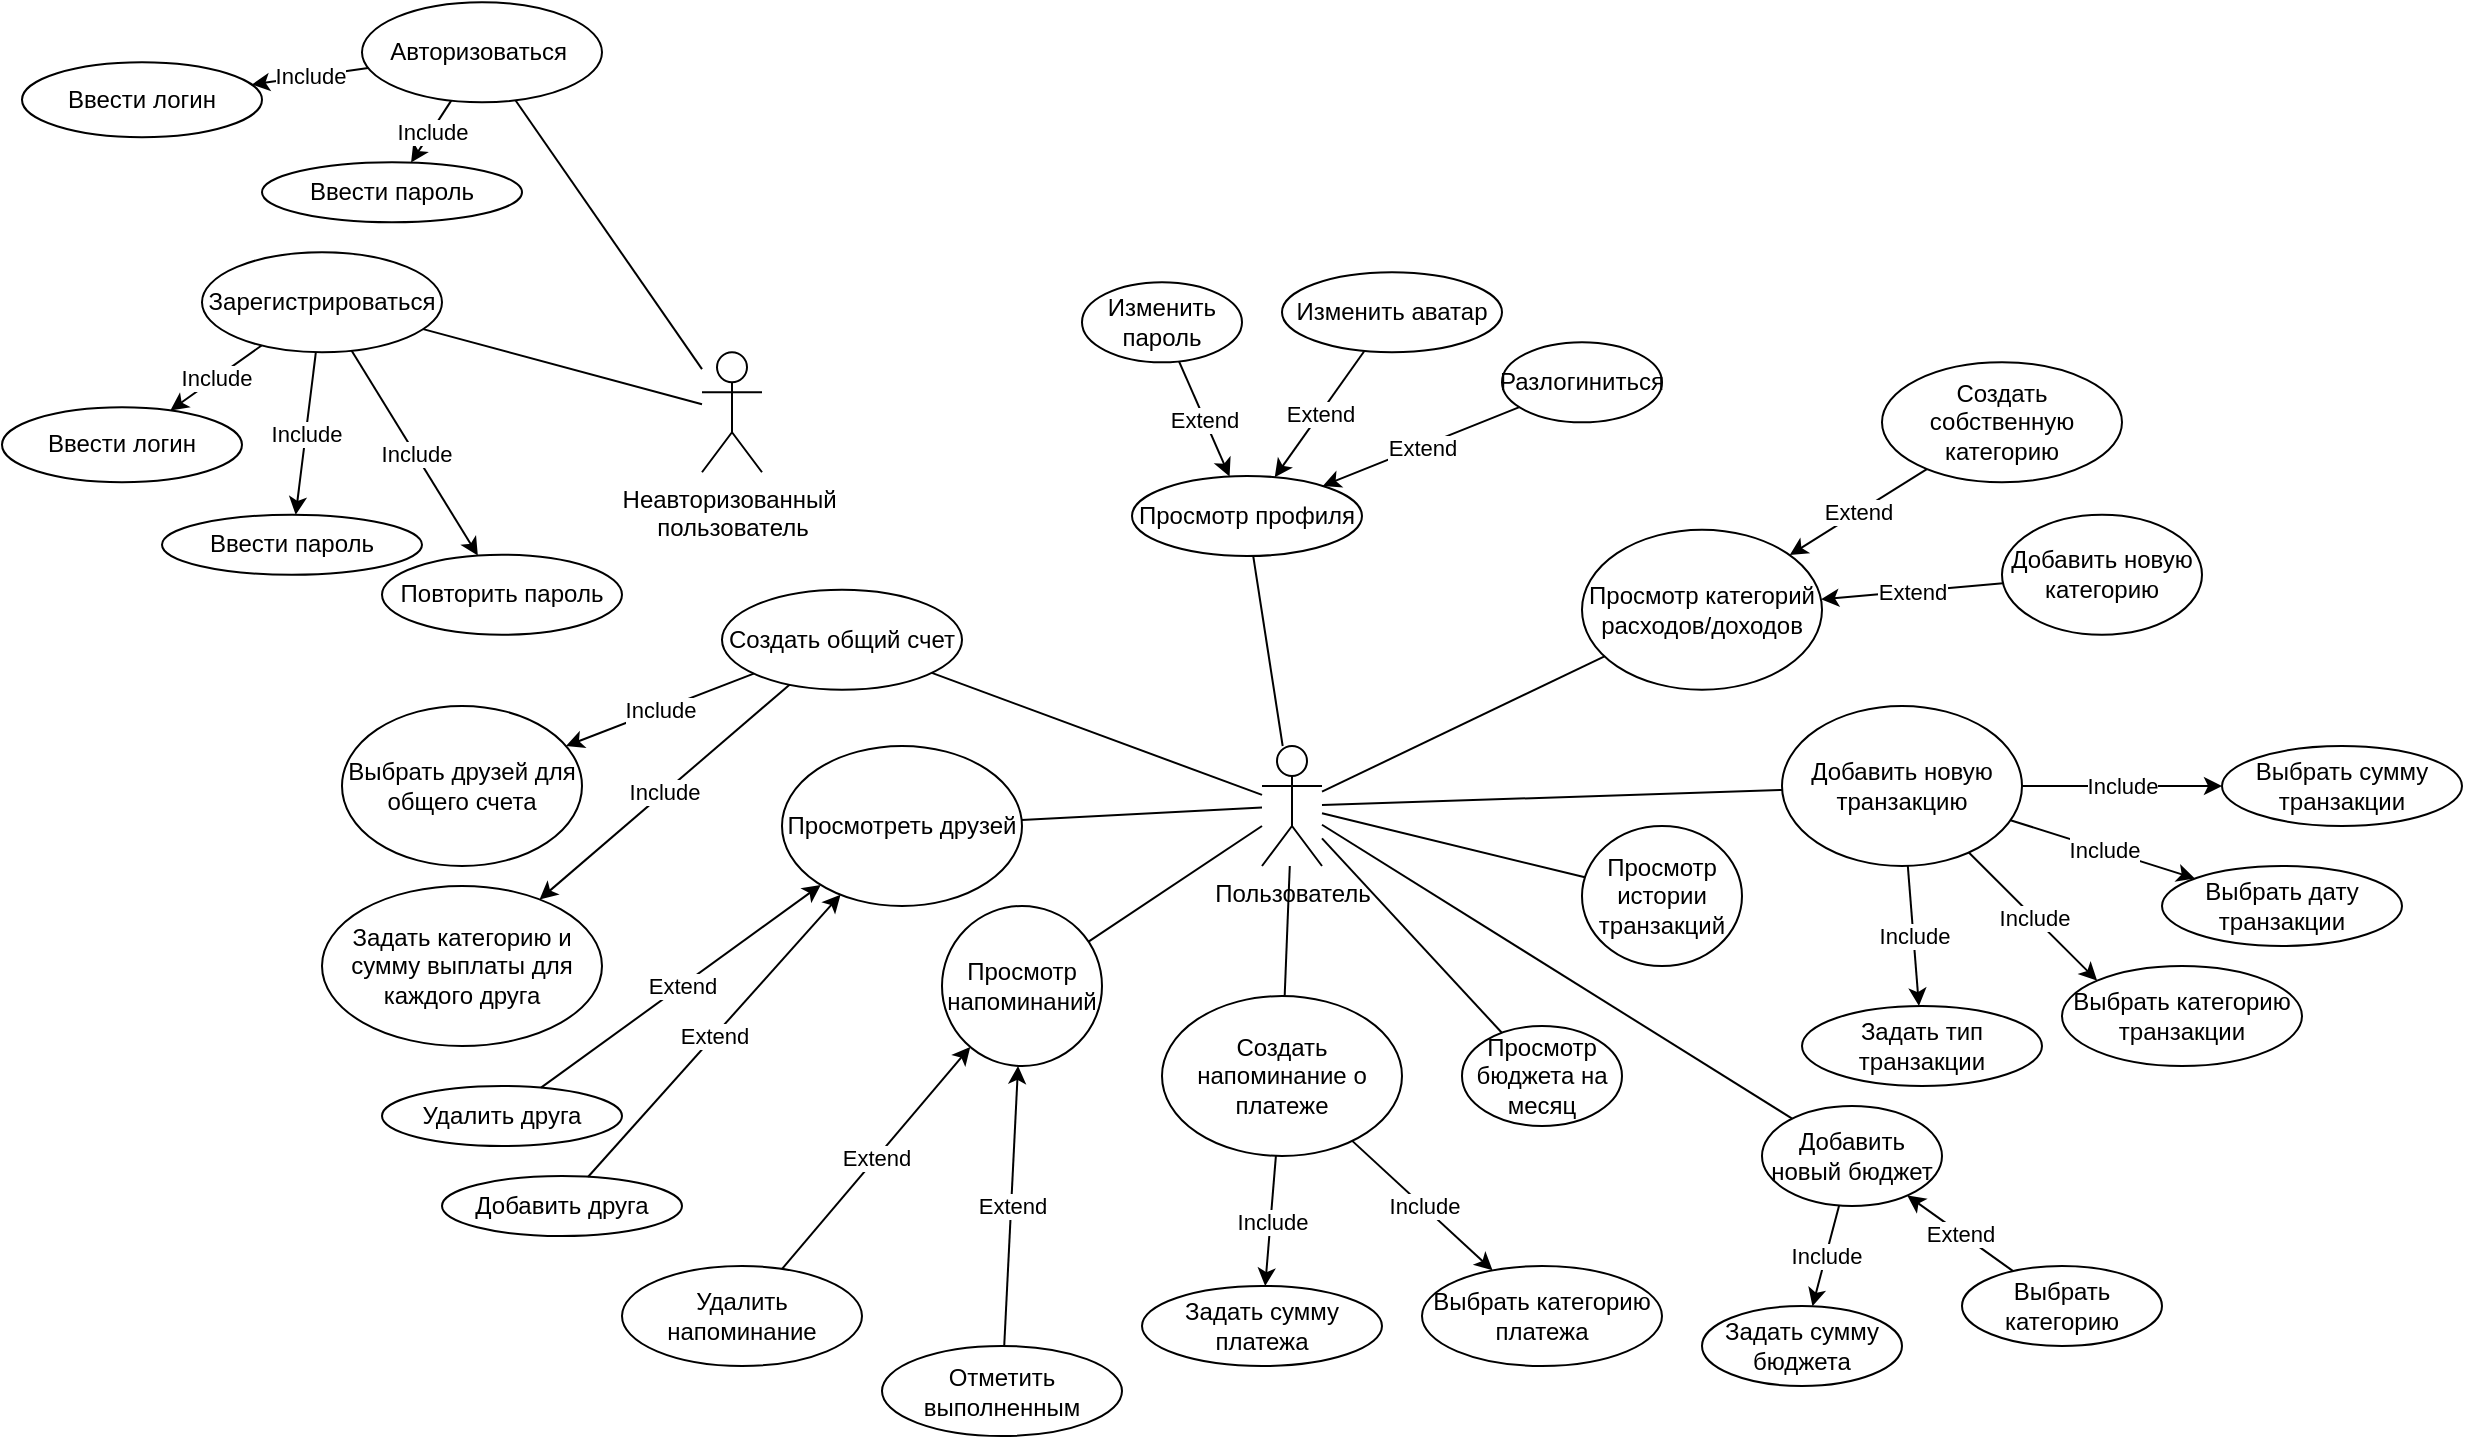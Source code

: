 <mxfile version="24.7.17">
  <diagram name="Страница — 1" id="YBUJHk0fbqiK-DkB0W66">
    <mxGraphModel dx="1674" dy="772" grid="1" gridSize="10" guides="1" tooltips="1" connect="1" arrows="1" fold="1" page="1" pageScale="1" pageWidth="1600" pageHeight="900" math="0" shadow="0">
      <root>
        <mxCell id="0" />
        <mxCell id="1" parent="0" />
        <mxCell id="w7X939hiOruLbrWAdr5I-1" value="Пользователь" style="shape=umlActor;verticalLabelPosition=bottom;verticalAlign=top;html=1;outlineConnect=0;" vertex="1" parent="1">
          <mxGeometry x="820" y="440" width="30" height="60" as="geometry" />
        </mxCell>
        <mxCell id="w7X939hiOruLbrWAdr5I-5" value="" style="endArrow=none;html=1;rounded=0;" edge="1" parent="1" source="w7X939hiOruLbrWAdr5I-1" target="w7X939hiOruLbrWAdr5I-4">
          <mxGeometry width="50" height="50" relative="1" as="geometry">
            <mxPoint x="835" y="440" as="sourcePoint" />
            <mxPoint x="835" y="290" as="targetPoint" />
          </mxGeometry>
        </mxCell>
        <mxCell id="w7X939hiOruLbrWAdr5I-4" value="Просмотр профиля" style="ellipse;whiteSpace=wrap;html=1;" vertex="1" parent="1">
          <mxGeometry x="755" y="305" width="115" height="40" as="geometry" />
        </mxCell>
        <mxCell id="w7X939hiOruLbrWAdr5I-12" value="Изменить аватар" style="ellipse;whiteSpace=wrap;html=1;" vertex="1" parent="1">
          <mxGeometry x="830" y="203.13" width="110" height="40" as="geometry" />
        </mxCell>
        <mxCell id="w7X939hiOruLbrWAdr5I-19" value="Просмотр категорий расходов/доходов" style="ellipse;whiteSpace=wrap;html=1;" vertex="1" parent="1">
          <mxGeometry x="980" y="331.88" width="120" height="80" as="geometry" />
        </mxCell>
        <mxCell id="w7X939hiOruLbrWAdr5I-20" value="" style="endArrow=none;html=1;rounded=0;" edge="1" parent="1" source="w7X939hiOruLbrWAdr5I-1" target="w7X939hiOruLbrWAdr5I-19">
          <mxGeometry width="50" height="50" relative="1" as="geometry">
            <mxPoint x="870" y="580" as="sourcePoint" />
            <mxPoint x="920" y="530" as="targetPoint" />
          </mxGeometry>
        </mxCell>
        <mxCell id="w7X939hiOruLbrWAdr5I-21" value="Создать собственную категорию" style="ellipse;whiteSpace=wrap;html=1;" vertex="1" parent="1">
          <mxGeometry x="1130" y="248.13" width="120" height="60" as="geometry" />
        </mxCell>
        <mxCell id="w7X939hiOruLbrWAdr5I-22" value="" style="endArrow=classic;html=1;rounded=0;" edge="1" parent="1" source="w7X939hiOruLbrWAdr5I-21" target="w7X939hiOruLbrWAdr5I-19">
          <mxGeometry relative="1" as="geometry">
            <mxPoint x="1090" y="520" as="sourcePoint" />
            <mxPoint x="1190" y="520" as="targetPoint" />
          </mxGeometry>
        </mxCell>
        <mxCell id="w7X939hiOruLbrWAdr5I-23" value="Extend" style="edgeLabel;resizable=0;html=1;;align=center;verticalAlign=middle;" connectable="0" vertex="1" parent="w7X939hiOruLbrWAdr5I-22">
          <mxGeometry relative="1" as="geometry" />
        </mxCell>
        <mxCell id="w7X939hiOruLbrWAdr5I-24" value="Добавить новую транзакцию" style="ellipse;whiteSpace=wrap;html=1;" vertex="1" parent="1">
          <mxGeometry x="1080" y="420" width="120" height="80" as="geometry" />
        </mxCell>
        <mxCell id="w7X939hiOruLbrWAdr5I-25" value="" style="endArrow=none;html=1;rounded=0;" edge="1" parent="1" source="w7X939hiOruLbrWAdr5I-24" target="w7X939hiOruLbrWAdr5I-1">
          <mxGeometry width="50" height="50" relative="1" as="geometry">
            <mxPoint x="870" y="610" as="sourcePoint" />
            <mxPoint x="920" y="560" as="targetPoint" />
          </mxGeometry>
        </mxCell>
        <mxCell id="w7X939hiOruLbrWAdr5I-26" value="Задать тип транзакции" style="ellipse;whiteSpace=wrap;html=1;" vertex="1" parent="1">
          <mxGeometry x="1090" y="570" width="120" height="40" as="geometry" />
        </mxCell>
        <mxCell id="w7X939hiOruLbrWAdr5I-27" value="Выбрать категорию транзакции" style="ellipse;whiteSpace=wrap;html=1;" vertex="1" parent="1">
          <mxGeometry x="1220" y="550" width="120" height="50" as="geometry" />
        </mxCell>
        <mxCell id="w7X939hiOruLbrWAdr5I-28" value="Выбрать дату транзакции" style="ellipse;whiteSpace=wrap;html=1;" vertex="1" parent="1">
          <mxGeometry x="1270" y="500" width="120" height="40" as="geometry" />
        </mxCell>
        <mxCell id="w7X939hiOruLbrWAdr5I-29" value="Выбрать сумму транзакции" style="ellipse;whiteSpace=wrap;html=1;" vertex="1" parent="1">
          <mxGeometry x="1300" y="440" width="120" height="40" as="geometry" />
        </mxCell>
        <mxCell id="w7X939hiOruLbrWAdr5I-30" value="" style="endArrow=classic;html=1;rounded=0;" edge="1" parent="1" source="w7X939hiOruLbrWAdr5I-24" target="w7X939hiOruLbrWAdr5I-26">
          <mxGeometry relative="1" as="geometry">
            <mxPoint x="930" y="660" as="sourcePoint" />
            <mxPoint x="1030" y="660" as="targetPoint" />
          </mxGeometry>
        </mxCell>
        <mxCell id="w7X939hiOruLbrWAdr5I-31" value="Include" style="edgeLabel;resizable=0;html=1;;align=center;verticalAlign=middle;" connectable="0" vertex="1" parent="w7X939hiOruLbrWAdr5I-30">
          <mxGeometry relative="1" as="geometry" />
        </mxCell>
        <mxCell id="w7X939hiOruLbrWAdr5I-32" value="" style="endArrow=classic;html=1;rounded=0;entryX=0;entryY=0;entryDx=0;entryDy=0;" edge="1" parent="1" source="w7X939hiOruLbrWAdr5I-24" target="w7X939hiOruLbrWAdr5I-27">
          <mxGeometry relative="1" as="geometry">
            <mxPoint x="1087" y="661" as="sourcePoint" />
            <mxPoint x="1119" y="624" as="targetPoint" />
          </mxGeometry>
        </mxCell>
        <mxCell id="w7X939hiOruLbrWAdr5I-33" value="Include" style="edgeLabel;resizable=0;html=1;;align=center;verticalAlign=middle;" connectable="0" vertex="1" parent="w7X939hiOruLbrWAdr5I-32">
          <mxGeometry relative="1" as="geometry" />
        </mxCell>
        <mxCell id="w7X939hiOruLbrWAdr5I-34" value="" style="endArrow=classic;html=1;rounded=0;" edge="1" parent="1" source="w7X939hiOruLbrWAdr5I-24" target="w7X939hiOruLbrWAdr5I-28">
          <mxGeometry relative="1" as="geometry">
            <mxPoint x="1097" y="671" as="sourcePoint" />
            <mxPoint x="1129" y="634" as="targetPoint" />
          </mxGeometry>
        </mxCell>
        <mxCell id="w7X939hiOruLbrWAdr5I-35" value="Include" style="edgeLabel;resizable=0;html=1;;align=center;verticalAlign=middle;" connectable="0" vertex="1" parent="w7X939hiOruLbrWAdr5I-34">
          <mxGeometry relative="1" as="geometry" />
        </mxCell>
        <mxCell id="w7X939hiOruLbrWAdr5I-36" value="" style="endArrow=classic;html=1;rounded=0;" edge="1" parent="1" source="w7X939hiOruLbrWAdr5I-24" target="w7X939hiOruLbrWAdr5I-29">
          <mxGeometry relative="1" as="geometry">
            <mxPoint x="1107" y="681" as="sourcePoint" />
            <mxPoint x="1285.285" y="468.207" as="targetPoint" />
          </mxGeometry>
        </mxCell>
        <mxCell id="w7X939hiOruLbrWAdr5I-37" value="Include" style="edgeLabel;resizable=0;html=1;;align=center;verticalAlign=middle;" connectable="0" vertex="1" parent="w7X939hiOruLbrWAdr5I-36">
          <mxGeometry relative="1" as="geometry" />
        </mxCell>
        <mxCell id="w7X939hiOruLbrWAdr5I-38" value="Просмотр бюджета на месяц" style="ellipse;whiteSpace=wrap;html=1;" vertex="1" parent="1">
          <mxGeometry x="920" y="580" width="80" height="50" as="geometry" />
        </mxCell>
        <mxCell id="w7X939hiOruLbrWAdr5I-39" value="" style="endArrow=none;html=1;rounded=0;" edge="1" parent="1" source="w7X939hiOruLbrWAdr5I-38" target="w7X939hiOruLbrWAdr5I-1">
          <mxGeometry width="50" height="50" relative="1" as="geometry">
            <mxPoint x="710" y="600" as="sourcePoint" />
            <mxPoint x="760" y="550" as="targetPoint" />
          </mxGeometry>
        </mxCell>
        <mxCell id="w7X939hiOruLbrWAdr5I-41" value="Создать напоминание о платеже" style="ellipse;whiteSpace=wrap;html=1;" vertex="1" parent="1">
          <mxGeometry x="770" y="565" width="120" height="80" as="geometry" />
        </mxCell>
        <mxCell id="w7X939hiOruLbrWAdr5I-42" value="" style="endArrow=none;html=1;rounded=0;" edge="1" parent="1" source="w7X939hiOruLbrWAdr5I-41" target="w7X939hiOruLbrWAdr5I-1">
          <mxGeometry width="50" height="50" relative="1" as="geometry">
            <mxPoint x="650" y="620" as="sourcePoint" />
            <mxPoint x="700" y="570" as="targetPoint" />
          </mxGeometry>
        </mxCell>
        <mxCell id="w7X939hiOruLbrWAdr5I-43" value="Задать сумму платежа" style="ellipse;whiteSpace=wrap;html=1;" vertex="1" parent="1">
          <mxGeometry x="760" y="710" width="120" height="40" as="geometry" />
        </mxCell>
        <mxCell id="w7X939hiOruLbrWAdr5I-44" value="Выбрать категорию платежа" style="ellipse;whiteSpace=wrap;html=1;" vertex="1" parent="1">
          <mxGeometry x="900" y="700" width="120" height="50" as="geometry" />
        </mxCell>
        <mxCell id="w7X939hiOruLbrWAdr5I-45" value="" style="endArrow=classic;html=1;rounded=0;" edge="1" parent="1" source="w7X939hiOruLbrWAdr5I-41" target="w7X939hiOruLbrWAdr5I-44">
          <mxGeometry relative="1" as="geometry">
            <mxPoint x="1027" y="681" as="sourcePoint" />
            <mxPoint x="1059" y="644" as="targetPoint" />
          </mxGeometry>
        </mxCell>
        <mxCell id="w7X939hiOruLbrWAdr5I-46" value="Include" style="edgeLabel;resizable=0;html=1;;align=center;verticalAlign=middle;" connectable="0" vertex="1" parent="w7X939hiOruLbrWAdr5I-45">
          <mxGeometry relative="1" as="geometry" />
        </mxCell>
        <mxCell id="w7X939hiOruLbrWAdr5I-47" value="" style="endArrow=classic;html=1;rounded=0;" edge="1" parent="1" source="w7X939hiOruLbrWAdr5I-41" target="w7X939hiOruLbrWAdr5I-43">
          <mxGeometry relative="1" as="geometry">
            <mxPoint x="1037" y="691" as="sourcePoint" />
            <mxPoint x="1069" y="654" as="targetPoint" />
          </mxGeometry>
        </mxCell>
        <mxCell id="w7X939hiOruLbrWAdr5I-48" value="Include" style="edgeLabel;resizable=0;html=1;;align=center;verticalAlign=middle;" connectable="0" vertex="1" parent="w7X939hiOruLbrWAdr5I-47">
          <mxGeometry relative="1" as="geometry" />
        </mxCell>
        <mxCell id="w7X939hiOruLbrWAdr5I-49" value="Просмотреть друзей" style="ellipse;whiteSpace=wrap;html=1;" vertex="1" parent="1">
          <mxGeometry x="580" y="440" width="120" height="80" as="geometry" />
        </mxCell>
        <mxCell id="w7X939hiOruLbrWAdr5I-50" value="" style="endArrow=none;html=1;rounded=0;" edge="1" parent="1" source="w7X939hiOruLbrWAdr5I-49" target="w7X939hiOruLbrWAdr5I-1">
          <mxGeometry width="50" height="50" relative="1" as="geometry">
            <mxPoint x="540" y="580" as="sourcePoint" />
            <mxPoint x="590" y="530" as="targetPoint" />
          </mxGeometry>
        </mxCell>
        <mxCell id="w7X939hiOruLbrWAdr5I-53" value="Добавить друга" style="ellipse;whiteSpace=wrap;html=1;" vertex="1" parent="1">
          <mxGeometry x="410" y="655" width="120" height="30" as="geometry" />
        </mxCell>
        <mxCell id="w7X939hiOruLbrWAdr5I-54" value="Удалить друга" style="ellipse;whiteSpace=wrap;html=1;" vertex="1" parent="1">
          <mxGeometry x="380" y="610" width="120" height="30" as="geometry" />
        </mxCell>
        <mxCell id="w7X939hiOruLbrWAdr5I-55" value="" style="endArrow=classic;html=1;rounded=0;" edge="1" parent="1" source="w7X939hiOruLbrWAdr5I-53" target="w7X939hiOruLbrWAdr5I-49">
          <mxGeometry relative="1" as="geometry">
            <mxPoint x="700" y="700" as="sourcePoint" />
            <mxPoint x="686" y="702.5" as="targetPoint" />
          </mxGeometry>
        </mxCell>
        <mxCell id="w7X939hiOruLbrWAdr5I-56" value="Extend" style="edgeLabel;resizable=0;html=1;;align=center;verticalAlign=middle;" connectable="0" vertex="1" parent="w7X939hiOruLbrWAdr5I-55">
          <mxGeometry relative="1" as="geometry" />
        </mxCell>
        <mxCell id="w7X939hiOruLbrWAdr5I-57" value="" style="endArrow=classic;html=1;rounded=0;" edge="1" parent="1" source="w7X939hiOruLbrWAdr5I-54" target="w7X939hiOruLbrWAdr5I-49">
          <mxGeometry relative="1" as="geometry">
            <mxPoint x="610" y="620" as="sourcePoint" />
            <mxPoint x="721" y="614" as="targetPoint" />
          </mxGeometry>
        </mxCell>
        <mxCell id="w7X939hiOruLbrWAdr5I-58" value="Extend" style="edgeLabel;resizable=0;html=1;;align=center;verticalAlign=middle;" connectable="0" vertex="1" parent="w7X939hiOruLbrWAdr5I-57">
          <mxGeometry relative="1" as="geometry" />
        </mxCell>
        <mxCell id="w7X939hiOruLbrWAdr5I-59" value="Изменить пароль" style="ellipse;whiteSpace=wrap;html=1;" vertex="1" parent="1">
          <mxGeometry x="730" y="208.13" width="80" height="40" as="geometry" />
        </mxCell>
        <mxCell id="w7X939hiOruLbrWAdr5I-67" value="" style="endArrow=classic;html=1;rounded=0;" edge="1" parent="1" source="w7X939hiOruLbrWAdr5I-59" target="w7X939hiOruLbrWAdr5I-4">
          <mxGeometry relative="1" as="geometry">
            <mxPoint x="669" y="253" as="sourcePoint" />
            <mxPoint x="802" y="328" as="targetPoint" />
          </mxGeometry>
        </mxCell>
        <mxCell id="w7X939hiOruLbrWAdr5I-68" value="Extend" style="edgeLabel;resizable=0;html=1;;align=center;verticalAlign=middle;" connectable="0" vertex="1" parent="w7X939hiOruLbrWAdr5I-67">
          <mxGeometry relative="1" as="geometry" />
        </mxCell>
        <mxCell id="w7X939hiOruLbrWAdr5I-69" value="" style="endArrow=classic;html=1;rounded=0;" edge="1" parent="1" source="w7X939hiOruLbrWAdr5I-12" target="w7X939hiOruLbrWAdr5I-4">
          <mxGeometry relative="1" as="geometry">
            <mxPoint x="699" y="308" as="sourcePoint" />
            <mxPoint x="832" y="383" as="targetPoint" />
          </mxGeometry>
        </mxCell>
        <mxCell id="w7X939hiOruLbrWAdr5I-70" value="Extend" style="edgeLabel;resizable=0;html=1;;align=center;verticalAlign=middle;" connectable="0" vertex="1" parent="w7X939hiOruLbrWAdr5I-69">
          <mxGeometry relative="1" as="geometry" />
        </mxCell>
        <mxCell id="w7X939hiOruLbrWAdr5I-71" value="Добавить новую категорию" style="ellipse;whiteSpace=wrap;html=1;" vertex="1" parent="1">
          <mxGeometry x="1190" y="324.38" width="100" height="60" as="geometry" />
        </mxCell>
        <mxCell id="w7X939hiOruLbrWAdr5I-73" value="" style="endArrow=classic;html=1;rounded=0;" edge="1" parent="1" source="w7X939hiOruLbrWAdr5I-71" target="w7X939hiOruLbrWAdr5I-19">
          <mxGeometry relative="1" as="geometry">
            <mxPoint x="1171" y="333" as="sourcePoint" />
            <mxPoint x="1105" y="373" as="targetPoint" />
          </mxGeometry>
        </mxCell>
        <mxCell id="w7X939hiOruLbrWAdr5I-74" value="Extend" style="edgeLabel;resizable=0;html=1;;align=center;verticalAlign=middle;" connectable="0" vertex="1" parent="w7X939hiOruLbrWAdr5I-73">
          <mxGeometry relative="1" as="geometry" />
        </mxCell>
        <mxCell id="w7X939hiOruLbrWAdr5I-75" value="Добавить новый бюджет" style="ellipse;whiteSpace=wrap;html=1;" vertex="1" parent="1">
          <mxGeometry x="1070" y="620" width="90" height="50" as="geometry" />
        </mxCell>
        <mxCell id="w7X939hiOruLbrWAdr5I-78" value="Просмотр истории транзакций" style="ellipse;whiteSpace=wrap;html=1;" vertex="1" parent="1">
          <mxGeometry x="980" y="480" width="80" height="70" as="geometry" />
        </mxCell>
        <mxCell id="w7X939hiOruLbrWAdr5I-79" value="" style="endArrow=none;html=1;rounded=0;" edge="1" parent="1" source="w7X939hiOruLbrWAdr5I-1" target="w7X939hiOruLbrWAdr5I-78">
          <mxGeometry width="50" height="50" relative="1" as="geometry">
            <mxPoint x="630" y="500" as="sourcePoint" />
            <mxPoint x="680" y="450" as="targetPoint" />
          </mxGeometry>
        </mxCell>
        <mxCell id="w7X939hiOruLbrWAdr5I-80" value="Разлогиниться" style="ellipse;whiteSpace=wrap;html=1;" vertex="1" parent="1">
          <mxGeometry x="940" y="238.13" width="80" height="40" as="geometry" />
        </mxCell>
        <mxCell id="w7X939hiOruLbrWAdr5I-81" value="" style="endArrow=classic;html=1;rounded=0;" edge="1" parent="1" source="w7X939hiOruLbrWAdr5I-80" target="w7X939hiOruLbrWAdr5I-4">
          <mxGeometry relative="1" as="geometry">
            <mxPoint x="880" y="360" as="sourcePoint" />
            <mxPoint x="980" y="360" as="targetPoint" />
          </mxGeometry>
        </mxCell>
        <mxCell id="w7X939hiOruLbrWAdr5I-82" value="Extend" style="edgeLabel;resizable=0;html=1;;align=center;verticalAlign=middle;" connectable="0" vertex="1" parent="w7X939hiOruLbrWAdr5I-81">
          <mxGeometry relative="1" as="geometry" />
        </mxCell>
        <mxCell id="w7X939hiOruLbrWAdr5I-83" value="Создать общий счет" style="ellipse;whiteSpace=wrap;html=1;" vertex="1" parent="1">
          <mxGeometry x="550" y="361.88" width="120" height="50" as="geometry" />
        </mxCell>
        <mxCell id="w7X939hiOruLbrWAdr5I-84" value="" style="endArrow=none;html=1;rounded=0;" edge="1" parent="1" source="w7X939hiOruLbrWAdr5I-83" target="w7X939hiOruLbrWAdr5I-1">
          <mxGeometry width="50" height="50" relative="1" as="geometry">
            <mxPoint x="700" y="510" as="sourcePoint" />
            <mxPoint x="750" y="460" as="targetPoint" />
          </mxGeometry>
        </mxCell>
        <mxCell id="w7X939hiOruLbrWAdr5I-85" value="Выбрать друзей для общего счета" style="ellipse;whiteSpace=wrap;html=1;" vertex="1" parent="1">
          <mxGeometry x="360" y="420" width="120" height="80" as="geometry" />
        </mxCell>
        <mxCell id="w7X939hiOruLbrWAdr5I-86" value="" style="endArrow=classic;html=1;rounded=0;" edge="1" parent="1" source="w7X939hiOruLbrWAdr5I-83" target="w7X939hiOruLbrWAdr5I-85">
          <mxGeometry relative="1" as="geometry">
            <mxPoint x="1154" y="540" as="sourcePoint" />
            <mxPoint x="1158" y="580" as="targetPoint" />
          </mxGeometry>
        </mxCell>
        <mxCell id="w7X939hiOruLbrWAdr5I-87" value="Include" style="edgeLabel;resizable=0;html=1;;align=center;verticalAlign=middle;" connectable="0" vertex="1" parent="w7X939hiOruLbrWAdr5I-86">
          <mxGeometry relative="1" as="geometry" />
        </mxCell>
        <mxCell id="w7X939hiOruLbrWAdr5I-88" value="Задать категорию и сумму выплаты для каждого друга" style="ellipse;whiteSpace=wrap;html=1;" vertex="1" parent="1">
          <mxGeometry x="350" y="510" width="140" height="80" as="geometry" />
        </mxCell>
        <mxCell id="w7X939hiOruLbrWAdr5I-89" value="" style="endArrow=classic;html=1;rounded=0;" edge="1" parent="1" source="w7X939hiOruLbrWAdr5I-83" target="w7X939hiOruLbrWAdr5I-88">
          <mxGeometry relative="1" as="geometry">
            <mxPoint x="591" y="539" as="sourcePoint" />
            <mxPoint x="510" y="546" as="targetPoint" />
          </mxGeometry>
        </mxCell>
        <mxCell id="w7X939hiOruLbrWAdr5I-90" value="Include" style="edgeLabel;resizable=0;html=1;;align=center;verticalAlign=middle;" connectable="0" vertex="1" parent="w7X939hiOruLbrWAdr5I-89">
          <mxGeometry relative="1" as="geometry" />
        </mxCell>
        <mxCell id="w7X939hiOruLbrWAdr5I-91" value="Просмотр напоминаний" style="ellipse;whiteSpace=wrap;html=1;" vertex="1" parent="1">
          <mxGeometry x="660" y="520" width="80" height="80" as="geometry" />
        </mxCell>
        <mxCell id="w7X939hiOruLbrWAdr5I-92" value="" style="endArrow=none;html=1;rounded=0;" edge="1" parent="1" source="w7X939hiOruLbrWAdr5I-91" target="w7X939hiOruLbrWAdr5I-1">
          <mxGeometry width="50" height="50" relative="1" as="geometry">
            <mxPoint x="760" y="450" as="sourcePoint" />
            <mxPoint x="810" y="400" as="targetPoint" />
          </mxGeometry>
        </mxCell>
        <mxCell id="w7X939hiOruLbrWAdr5I-93" value="Удалить напоминание" style="ellipse;whiteSpace=wrap;html=1;" vertex="1" parent="1">
          <mxGeometry x="500" y="700" width="120" height="50" as="geometry" />
        </mxCell>
        <mxCell id="w7X939hiOruLbrWAdr5I-94" value="" style="endArrow=classic;html=1;rounded=0;" edge="1" parent="1" source="w7X939hiOruLbrWAdr5I-93" target="w7X939hiOruLbrWAdr5I-91">
          <mxGeometry relative="1" as="geometry">
            <mxPoint x="601" y="549" as="sourcePoint" />
            <mxPoint x="520" y="556" as="targetPoint" />
          </mxGeometry>
        </mxCell>
        <mxCell id="w7X939hiOruLbrWAdr5I-95" value="Extend" style="edgeLabel;resizable=0;html=1;;align=center;verticalAlign=middle;" connectable="0" vertex="1" parent="w7X939hiOruLbrWAdr5I-94">
          <mxGeometry relative="1" as="geometry" />
        </mxCell>
        <mxCell id="w7X939hiOruLbrWAdr5I-96" value="Отметить выполненным" style="ellipse;whiteSpace=wrap;html=1;" vertex="1" parent="1">
          <mxGeometry x="630" y="740" width="120" height="45" as="geometry" />
        </mxCell>
        <mxCell id="w7X939hiOruLbrWAdr5I-97" value="" style="endArrow=classic;html=1;rounded=0;" edge="1" parent="1" source="w7X939hiOruLbrWAdr5I-96" target="w7X939hiOruLbrWAdr5I-91">
          <mxGeometry relative="1" as="geometry">
            <mxPoint x="401" y="379" as="sourcePoint" />
            <mxPoint x="320" y="386" as="targetPoint" />
          </mxGeometry>
        </mxCell>
        <mxCell id="w7X939hiOruLbrWAdr5I-98" value="Extend" style="edgeLabel;resizable=0;html=1;;align=center;verticalAlign=middle;" connectable="0" vertex="1" parent="w7X939hiOruLbrWAdr5I-97">
          <mxGeometry relative="1" as="geometry" />
        </mxCell>
        <mxCell id="w7X939hiOruLbrWAdr5I-99" value="Неавторизованный&amp;nbsp;&lt;div&gt;пользователь&lt;/div&gt;" style="shape=umlActor;verticalLabelPosition=bottom;verticalAlign=top;html=1;outlineConnect=0;" vertex="1" parent="1">
          <mxGeometry x="540" y="243.13" width="30" height="60" as="geometry" />
        </mxCell>
        <mxCell id="w7X939hiOruLbrWAdr5I-102" value="Авторизоваться&amp;nbsp;" style="ellipse;whiteSpace=wrap;html=1;" vertex="1" parent="1">
          <mxGeometry x="370" y="68.13" width="120" height="50" as="geometry" />
        </mxCell>
        <mxCell id="w7X939hiOruLbrWAdr5I-103" value="" style="endArrow=none;html=1;rounded=0;" edge="1" parent="1" source="w7X939hiOruLbrWAdr5I-102" target="w7X939hiOruLbrWAdr5I-99">
          <mxGeometry width="50" height="50" relative="1" as="geometry">
            <mxPoint x="360" y="298.13" as="sourcePoint" />
            <mxPoint x="410" y="248.13" as="targetPoint" />
          </mxGeometry>
        </mxCell>
        <mxCell id="w7X939hiOruLbrWAdr5I-104" value="Зарегистрироваться" style="ellipse;whiteSpace=wrap;html=1;" vertex="1" parent="1">
          <mxGeometry x="290" y="193.13" width="120" height="50" as="geometry" />
        </mxCell>
        <mxCell id="w7X939hiOruLbrWAdr5I-105" value="" style="endArrow=none;html=1;rounded=0;" edge="1" parent="1" source="w7X939hiOruLbrWAdr5I-104" target="w7X939hiOruLbrWAdr5I-99">
          <mxGeometry width="50" height="50" relative="1" as="geometry">
            <mxPoint x="310" y="398.13" as="sourcePoint" />
            <mxPoint x="360" y="348.13" as="targetPoint" />
          </mxGeometry>
        </mxCell>
        <mxCell id="w7X939hiOruLbrWAdr5I-106" value="Ввести логин" style="ellipse;whiteSpace=wrap;html=1;" vertex="1" parent="1">
          <mxGeometry x="190" y="270.63" width="120" height="37.5" as="geometry" />
        </mxCell>
        <mxCell id="w7X939hiOruLbrWAdr5I-107" value="Ввести пароль" style="ellipse;whiteSpace=wrap;html=1;" vertex="1" parent="1">
          <mxGeometry x="270" y="324.38" width="130" height="30" as="geometry" />
        </mxCell>
        <mxCell id="w7X939hiOruLbrWAdr5I-108" value="" style="endArrow=classic;html=1;rounded=0;" edge="1" parent="1" source="w7X939hiOruLbrWAdr5I-104" target="w7X939hiOruLbrWAdr5I-106">
          <mxGeometry relative="1" as="geometry">
            <mxPoint x="240" y="438.13" as="sourcePoint" />
            <mxPoint x="340" y="438.13" as="targetPoint" />
          </mxGeometry>
        </mxCell>
        <mxCell id="w7X939hiOruLbrWAdr5I-109" value="Include" style="edgeLabel;resizable=0;html=1;;align=center;verticalAlign=middle;" connectable="0" vertex="1" parent="w7X939hiOruLbrWAdr5I-108">
          <mxGeometry relative="1" as="geometry" />
        </mxCell>
        <mxCell id="w7X939hiOruLbrWAdr5I-110" value="" style="endArrow=classic;html=1;rounded=0;" edge="1" parent="1" source="w7X939hiOruLbrWAdr5I-104" target="w7X939hiOruLbrWAdr5I-107">
          <mxGeometry relative="1" as="geometry">
            <mxPoint x="385" y="286.13" as="sourcePoint" />
            <mxPoint x="330" y="335.13" as="targetPoint" />
          </mxGeometry>
        </mxCell>
        <mxCell id="w7X939hiOruLbrWAdr5I-111" value="Include" style="edgeLabel;resizable=0;html=1;;align=center;verticalAlign=middle;" connectable="0" vertex="1" parent="w7X939hiOruLbrWAdr5I-110">
          <mxGeometry relative="1" as="geometry" />
        </mxCell>
        <mxCell id="w7X939hiOruLbrWAdr5I-112" value="Ввести логин" style="ellipse;whiteSpace=wrap;html=1;" vertex="1" parent="1">
          <mxGeometry x="200" y="98.13" width="120" height="37.5" as="geometry" />
        </mxCell>
        <mxCell id="w7X939hiOruLbrWAdr5I-113" value="Ввести пароль" style="ellipse;whiteSpace=wrap;html=1;" vertex="1" parent="1">
          <mxGeometry x="320" y="148.13" width="130" height="30" as="geometry" />
        </mxCell>
        <mxCell id="w7X939hiOruLbrWAdr5I-114" value="" style="endArrow=classic;html=1;rounded=0;" edge="1" parent="1" target="w7X939hiOruLbrWAdr5I-112" source="w7X939hiOruLbrWAdr5I-102">
          <mxGeometry relative="1" as="geometry">
            <mxPoint x="504.193" y="1.949" as="sourcePoint" />
            <mxPoint x="330" y="284.38" as="targetPoint" />
          </mxGeometry>
        </mxCell>
        <mxCell id="w7X939hiOruLbrWAdr5I-115" value="Include" style="edgeLabel;resizable=0;html=1;;align=center;verticalAlign=middle;" connectable="0" vertex="1" parent="w7X939hiOruLbrWAdr5I-114">
          <mxGeometry relative="1" as="geometry" />
        </mxCell>
        <mxCell id="w7X939hiOruLbrWAdr5I-116" value="" style="endArrow=classic;html=1;rounded=0;" edge="1" parent="1" target="w7X939hiOruLbrWAdr5I-113" source="w7X939hiOruLbrWAdr5I-102">
          <mxGeometry relative="1" as="geometry">
            <mxPoint x="517.96" y="3.871" as="sourcePoint" />
            <mxPoint x="320" y="181.38" as="targetPoint" />
          </mxGeometry>
        </mxCell>
        <mxCell id="w7X939hiOruLbrWAdr5I-117" value="Include" style="edgeLabel;resizable=0;html=1;;align=center;verticalAlign=middle;" connectable="0" vertex="1" parent="w7X939hiOruLbrWAdr5I-116">
          <mxGeometry relative="1" as="geometry" />
        </mxCell>
        <mxCell id="w7X939hiOruLbrWAdr5I-121" value="Выбрать категорию" style="ellipse;whiteSpace=wrap;html=1;" vertex="1" parent="1">
          <mxGeometry x="1170" y="700" width="100" height="40" as="geometry" />
        </mxCell>
        <mxCell id="w7X939hiOruLbrWAdr5I-124" value="" style="endArrow=none;html=1;rounded=0;" edge="1" parent="1" source="w7X939hiOruLbrWAdr5I-75" target="w7X939hiOruLbrWAdr5I-1">
          <mxGeometry width="50" height="50" relative="1" as="geometry">
            <mxPoint x="950" y="700" as="sourcePoint" />
            <mxPoint x="1000" y="650" as="targetPoint" />
          </mxGeometry>
        </mxCell>
        <mxCell id="w7X939hiOruLbrWAdr5I-125" value="Задать сумму бюджета" style="ellipse;whiteSpace=wrap;html=1;" vertex="1" parent="1">
          <mxGeometry x="1040" y="720" width="100" height="40" as="geometry" />
        </mxCell>
        <mxCell id="w7X939hiOruLbrWAdr5I-126" value="" style="endArrow=classic;html=1;rounded=0;" edge="1" parent="1" source="w7X939hiOruLbrWAdr5I-75" target="w7X939hiOruLbrWAdr5I-125">
          <mxGeometry relative="1" as="geometry">
            <mxPoint x="1010" y="800" as="sourcePoint" />
            <mxPoint x="1110" y="800" as="targetPoint" />
          </mxGeometry>
        </mxCell>
        <mxCell id="w7X939hiOruLbrWAdr5I-127" value="Include" style="edgeLabel;resizable=0;html=1;;align=center;verticalAlign=middle;" connectable="0" vertex="1" parent="w7X939hiOruLbrWAdr5I-126">
          <mxGeometry relative="1" as="geometry" />
        </mxCell>
        <mxCell id="w7X939hiOruLbrWAdr5I-129" value="" style="endArrow=classic;html=1;rounded=0;" edge="1" parent="1" source="w7X939hiOruLbrWAdr5I-121" target="w7X939hiOruLbrWAdr5I-75">
          <mxGeometry relative="1" as="geometry">
            <mxPoint x="950" y="820" as="sourcePoint" />
            <mxPoint x="1050" y="820" as="targetPoint" />
          </mxGeometry>
        </mxCell>
        <mxCell id="w7X939hiOruLbrWAdr5I-130" value="Extend" style="edgeLabel;resizable=0;html=1;;align=center;verticalAlign=middle;" connectable="0" vertex="1" parent="w7X939hiOruLbrWAdr5I-129">
          <mxGeometry relative="1" as="geometry">
            <mxPoint as="offset" />
          </mxGeometry>
        </mxCell>
        <mxCell id="w7X939hiOruLbrWAdr5I-131" value="Повторить пароль" style="ellipse;whiteSpace=wrap;html=1;" vertex="1" parent="1">
          <mxGeometry x="380" y="344.38" width="120" height="40" as="geometry" />
        </mxCell>
        <mxCell id="w7X939hiOruLbrWAdr5I-132" value="" style="endArrow=classic;html=1;rounded=0;" edge="1" parent="1" source="w7X939hiOruLbrWAdr5I-104" target="w7X939hiOruLbrWAdr5I-131">
          <mxGeometry relative="1" as="geometry">
            <mxPoint x="130" y="440" as="sourcePoint" />
            <mxPoint x="230" y="440" as="targetPoint" />
          </mxGeometry>
        </mxCell>
        <mxCell id="w7X939hiOruLbrWAdr5I-133" value="Include" style="edgeLabel;resizable=0;html=1;;align=center;verticalAlign=middle;" connectable="0" vertex="1" parent="w7X939hiOruLbrWAdr5I-132">
          <mxGeometry relative="1" as="geometry" />
        </mxCell>
      </root>
    </mxGraphModel>
  </diagram>
</mxfile>
